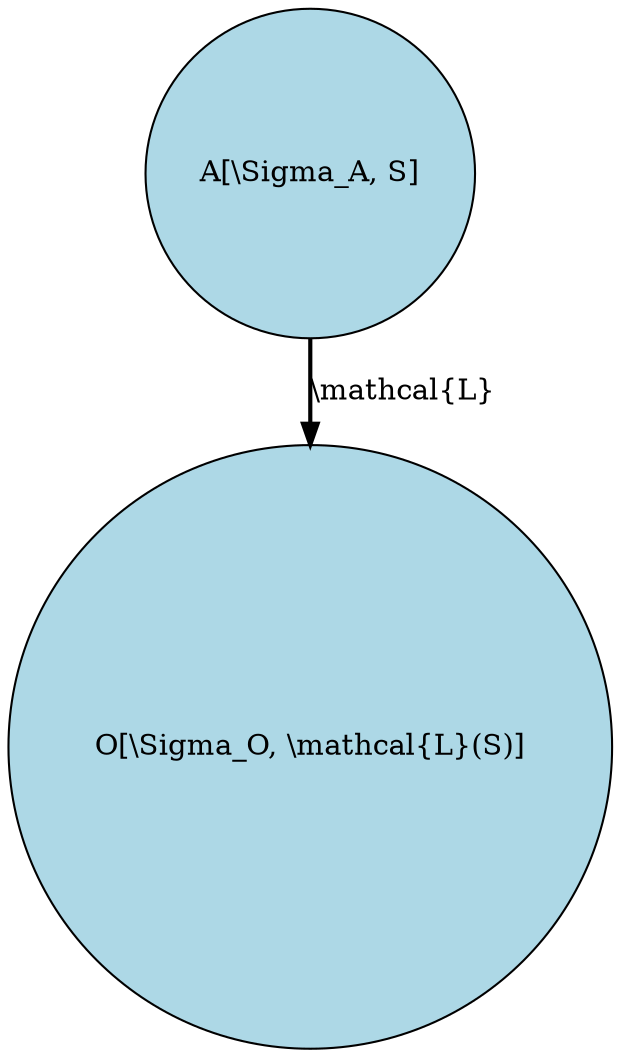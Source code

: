 strict digraph "proof-object" {
  node [shape="circle",style="filled",fillcolor="lightblue"];
  edge [style="bold"];
  "A[\\Sigma_A, S]" -> "O[\\Sigma_O, \\mathcal{L}(S)]" [label="\\mathcal{L}"];
}

